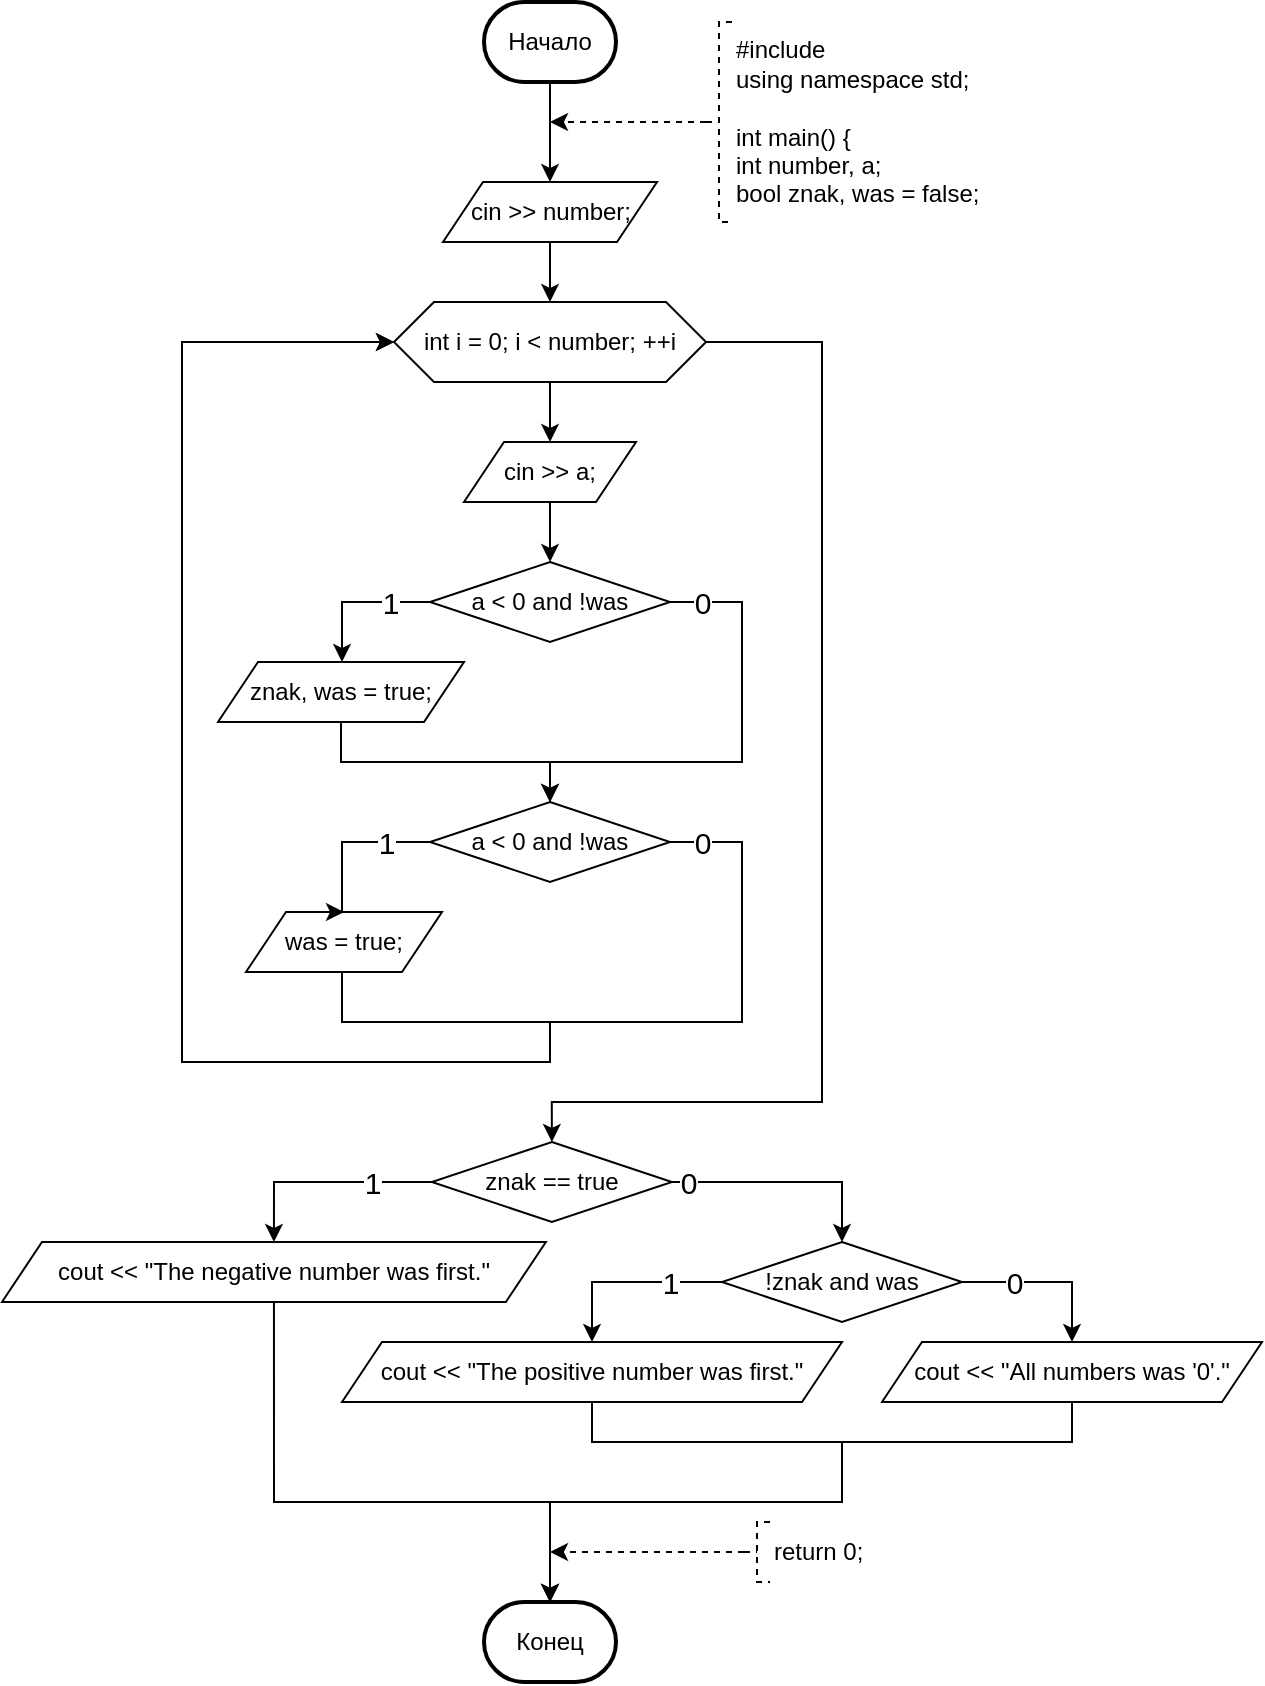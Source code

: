 <mxfile version="15.7.3" type="google"><diagram id="xsp391tZTGYOA6tLJWey" name="Страница 1"><mxGraphModel dx="1663" dy="980" grid="1" gridSize="10" guides="1" tooltips="1" connect="1" arrows="1" fold="1" page="1" pageScale="1" pageWidth="827" pageHeight="1169" math="0" shadow="0"><root><mxCell id="0"/><mxCell id="1" parent="0"/><mxCell id="kN7uQTKNHQ_zYy0ZUEHY-55" style="edgeStyle=orthogonalEdgeStyle;rounded=0;orthogonalLoop=1;jettySize=auto;html=1;entryX=0.5;entryY=0;entryDx=0;entryDy=0;" edge="1" parent="1" source="kN7uQTKNHQ_zYy0ZUEHY-57" target="kN7uQTKNHQ_zYy0ZUEHY-73"><mxGeometry relative="1" as="geometry"/></mxCell><mxCell id="kN7uQTKNHQ_zYy0ZUEHY-103" style="edgeStyle=orthogonalEdgeStyle;rounded=0;orthogonalLoop=1;jettySize=auto;html=1;entryX=0.5;entryY=0;entryDx=0;entryDy=0;fontSize=15;" edge="1" parent="1" source="kN7uQTKNHQ_zYy0ZUEHY-57" target="kN7uQTKNHQ_zYy0ZUEHY-85"><mxGeometry relative="1" as="geometry"><Array as="points"><mxPoint x="560" y="240"/><mxPoint x="560" y="620"/><mxPoint x="425" y="620"/></Array></mxGeometry></mxCell><mxCell id="kN7uQTKNHQ_zYy0ZUEHY-57" value="int i = 0; i &lt; number; ++i" style="shape=hexagon;perimeter=hexagonPerimeter2;whiteSpace=wrap;html=1;fixedSize=1;" vertex="1" parent="1"><mxGeometry x="346" y="220" width="156" height="40" as="geometry"/></mxCell><mxCell id="kN7uQTKNHQ_zYy0ZUEHY-58" value="1" style="edgeStyle=orthogonalEdgeStyle;rounded=0;orthogonalLoop=1;jettySize=auto;html=1;entryX=0.5;entryY=0;entryDx=0;entryDy=0;fontSize=15;" edge="1" parent="1" source="kN7uQTKNHQ_zYy0ZUEHY-59" target="kN7uQTKNHQ_zYy0ZUEHY-63"><mxGeometry x="-0.448" relative="1" as="geometry"><Array as="points"><mxPoint x="320" y="370"/><mxPoint x="320" y="400"/></Array><mxPoint as="offset"/></mxGeometry></mxCell><mxCell id="kN7uQTKNHQ_zYy0ZUEHY-80" value="0" style="edgeStyle=orthogonalEdgeStyle;rounded=0;orthogonalLoop=1;jettySize=auto;html=1;entryX=0.5;entryY=0;entryDx=0;entryDy=0;fontSize=15;" edge="1" parent="1" source="kN7uQTKNHQ_zYy0ZUEHY-59" target="kN7uQTKNHQ_zYy0ZUEHY-82"><mxGeometry x="-0.862" relative="1" as="geometry"><mxPoint x="520" y="450" as="targetPoint"/><Array as="points"><mxPoint x="520" y="370"/><mxPoint x="520" y="450"/><mxPoint x="424" y="450"/></Array><mxPoint as="offset"/></mxGeometry></mxCell><mxCell id="kN7uQTKNHQ_zYy0ZUEHY-59" value="a &lt; 0 and !was" style="rhombus;whiteSpace=wrap;html=1;" vertex="1" parent="1"><mxGeometry x="364" y="350" width="120" height="40" as="geometry"/></mxCell><mxCell id="kN7uQTKNHQ_zYy0ZUEHY-60" value="0" style="edgeStyle=orthogonalEdgeStyle;rounded=0;orthogonalLoop=1;jettySize=auto;html=1;entryX=0;entryY=0.5;entryDx=0;entryDy=0;fontSize=15;exitX=1;exitY=0.5;exitDx=0;exitDy=0;" edge="1" parent="1" source="kN7uQTKNHQ_zYy0ZUEHY-82" target="kN7uQTKNHQ_zYy0ZUEHY-57"><mxGeometry x="-0.964" relative="1" as="geometry"><Array as="points"><mxPoint x="520" y="490"/><mxPoint x="520" y="580"/><mxPoint x="424" y="580"/><mxPoint x="424" y="600"/><mxPoint x="240" y="600"/><mxPoint x="240" y="240"/></Array><mxPoint x="520" y="560" as="sourcePoint"/><mxPoint as="offset"/></mxGeometry></mxCell><mxCell id="kN7uQTKNHQ_zYy0ZUEHY-61" style="edgeStyle=orthogonalEdgeStyle;rounded=0;orthogonalLoop=1;jettySize=auto;html=1;entryX=0;entryY=0.5;entryDx=0;entryDy=0;fontSize=15;exitX=0.5;exitY=1;exitDx=0;exitDy=0;" edge="1" parent="1" source="kN7uQTKNHQ_zYy0ZUEHY-79" target="kN7uQTKNHQ_zYy0ZUEHY-57"><mxGeometry relative="1" as="geometry"><Array as="points"><mxPoint x="320" y="555"/><mxPoint x="320" y="580"/><mxPoint x="424" y="580"/><mxPoint x="424" y="600"/><mxPoint x="240" y="600"/><mxPoint x="240" y="240"/></Array><mxPoint x="327" y="510" as="sourcePoint"/></mxGeometry></mxCell><mxCell id="kN7uQTKNHQ_zYy0ZUEHY-62" style="edgeStyle=orthogonalEdgeStyle;rounded=0;orthogonalLoop=1;jettySize=auto;html=1;fontSize=12;entryX=0.5;entryY=0;entryDx=0;entryDy=0;exitX=0.5;exitY=1;exitDx=0;exitDy=0;" edge="1" parent="1" source="kN7uQTKNHQ_zYy0ZUEHY-63" target="kN7uQTKNHQ_zYy0ZUEHY-82"><mxGeometry relative="1" as="geometry"><mxPoint x="420" y="460" as="targetPoint"/><Array as="points"><mxPoint x="319" y="450"/><mxPoint x="424" y="450"/></Array></mxGeometry></mxCell><mxCell id="kN7uQTKNHQ_zYy0ZUEHY-63" value="znak, was = true;" style="shape=parallelogram;perimeter=parallelogramPerimeter;whiteSpace=wrap;html=1;fixedSize=1;" vertex="1" parent="1"><mxGeometry x="258" y="400" width="123" height="30" as="geometry"/></mxCell><mxCell id="kN7uQTKNHQ_zYy0ZUEHY-64" style="edgeStyle=orthogonalEdgeStyle;rounded=0;orthogonalLoop=1;jettySize=auto;html=1;entryX=0.5;entryY=0;entryDx=0;entryDy=0;" edge="1" parent="1" source="kN7uQTKNHQ_zYy0ZUEHY-65" target="kN7uQTKNHQ_zYy0ZUEHY-67"><mxGeometry relative="1" as="geometry"/></mxCell><mxCell id="kN7uQTKNHQ_zYy0ZUEHY-65" value="Начало" style="strokeWidth=2;html=1;shape=mxgraph.flowchart.terminator;whiteSpace=wrap;" vertex="1" parent="1"><mxGeometry x="391" y="70" width="66" height="40" as="geometry"/></mxCell><mxCell id="kN7uQTKNHQ_zYy0ZUEHY-66" style="edgeStyle=orthogonalEdgeStyle;rounded=0;orthogonalLoop=1;jettySize=auto;html=1;entryX=0.5;entryY=0;entryDx=0;entryDy=0;" edge="1" parent="1" source="kN7uQTKNHQ_zYy0ZUEHY-67" target="kN7uQTKNHQ_zYy0ZUEHY-57"><mxGeometry relative="1" as="geometry"><mxPoint x="424" y="220" as="targetPoint"/></mxGeometry></mxCell><mxCell id="kN7uQTKNHQ_zYy0ZUEHY-67" value="cin &gt;&gt; number;" style="shape=parallelogram;perimeter=parallelogramPerimeter;whiteSpace=wrap;html=1;fixedSize=1;" vertex="1" parent="1"><mxGeometry x="370.5" y="160" width="107" height="30" as="geometry"/></mxCell><mxCell id="kN7uQTKNHQ_zYy0ZUEHY-68" style="edgeStyle=orthogonalEdgeStyle;rounded=0;orthogonalLoop=1;jettySize=auto;html=1;dashed=1;" edge="1" parent="1" source="kN7uQTKNHQ_zYy0ZUEHY-69"><mxGeometry relative="1" as="geometry"><mxPoint x="424.0" y="130.0" as="targetPoint"/><Array as="points"><mxPoint x="476" y="130"/><mxPoint x="476" y="130"/></Array></mxGeometry></mxCell><mxCell id="kN7uQTKNHQ_zYy0ZUEHY-69" value="#include &lt;br&gt;using namespace std;&lt;br&gt;&lt;br&gt;int main() {&lt;br&gt;&#9;int number, a;&lt;br&gt;&#9;bool znak, was = false;" style="strokeWidth=1;html=1;shape=mxgraph.flowchart.annotation_2;align=left;labelPosition=right;pointerEvents=1;dashed=1;" vertex="1" parent="1"><mxGeometry x="502" y="80" width="13" height="100" as="geometry"/></mxCell><mxCell id="kN7uQTKNHQ_zYy0ZUEHY-72" style="edgeStyle=orthogonalEdgeStyle;rounded=0;orthogonalLoop=1;jettySize=auto;html=1;entryX=0.5;entryY=0;entryDx=0;entryDy=0;" edge="1" parent="1" source="kN7uQTKNHQ_zYy0ZUEHY-73" target="kN7uQTKNHQ_zYy0ZUEHY-59"><mxGeometry relative="1" as="geometry"/></mxCell><mxCell id="kN7uQTKNHQ_zYy0ZUEHY-73" value="cin &gt;&gt; a;" style="shape=parallelogram;perimeter=parallelogramPerimeter;whiteSpace=wrap;html=1;fixedSize=1;" vertex="1" parent="1"><mxGeometry x="381" y="290" width="86" height="30" as="geometry"/></mxCell><mxCell id="kN7uQTKNHQ_zYy0ZUEHY-74" style="edgeStyle=orthogonalEdgeStyle;rounded=0;orthogonalLoop=1;jettySize=auto;html=1;entryX=0.5;entryY=0;entryDx=0;entryDy=0;entryPerimeter=0;fontSize=12;exitX=0.5;exitY=1;exitDx=0;exitDy=0;" edge="1" parent="1" source="kN7uQTKNHQ_zYy0ZUEHY-104" target="kN7uQTKNHQ_zYy0ZUEHY-76"><mxGeometry relative="1" as="geometry"><mxPoint x="424" y="890" as="sourcePoint"/><Array as="points"><mxPoint x="685" y="790"/><mxPoint x="570" y="790"/><mxPoint x="570" y="820"/><mxPoint x="424" y="820"/></Array></mxGeometry></mxCell><mxCell id="kN7uQTKNHQ_zYy0ZUEHY-76" value="Конец" style="strokeWidth=2;html=1;shape=mxgraph.flowchart.terminator;whiteSpace=wrap;" vertex="1" parent="1"><mxGeometry x="391" y="870" width="66" height="40" as="geometry"/></mxCell><mxCell id="kN7uQTKNHQ_zYy0ZUEHY-77" style="edgeStyle=orthogonalEdgeStyle;rounded=0;orthogonalLoop=1;jettySize=auto;html=1;exitX=0;exitY=0.5;exitDx=0;exitDy=0;exitPerimeter=0;dashed=1;" edge="1" parent="1" source="kN7uQTKNHQ_zYy0ZUEHY-78"><mxGeometry relative="1" as="geometry"><mxPoint x="424" y="845" as="targetPoint"/><mxPoint x="514" y="920" as="sourcePoint"/></mxGeometry></mxCell><mxCell id="kN7uQTKNHQ_zYy0ZUEHY-78" value="return 0;" style="strokeWidth=1;html=1;shape=mxgraph.flowchart.annotation_2;align=left;labelPosition=right;pointerEvents=1;dashed=1;" vertex="1" parent="1"><mxGeometry x="521" y="830" width="13" height="30" as="geometry"/></mxCell><mxCell id="kN7uQTKNHQ_zYy0ZUEHY-79" value="was = true;" style="shape=parallelogram;perimeter=parallelogramPerimeter;whiteSpace=wrap;html=1;fixedSize=1;fontSize=12;" vertex="1" parent="1"><mxGeometry x="272" y="525" width="98" height="30" as="geometry"/></mxCell><mxCell id="kN7uQTKNHQ_zYy0ZUEHY-81" value="1" style="edgeStyle=orthogonalEdgeStyle;rounded=0;orthogonalLoop=1;jettySize=auto;html=1;entryX=0.5;entryY=0;entryDx=0;entryDy=0;fontSize=15;" edge="1" parent="1" source="kN7uQTKNHQ_zYy0ZUEHY-82" target="kN7uQTKNHQ_zYy0ZUEHY-79"><mxGeometry x="-0.448" relative="1" as="geometry"><Array as="points"><mxPoint x="320" y="490"/><mxPoint x="320" y="525"/></Array><mxPoint as="offset"/><mxPoint x="323.5" y="525" as="targetPoint"/></mxGeometry></mxCell><mxCell id="kN7uQTKNHQ_zYy0ZUEHY-82" value="a &lt; 0 and !was" style="rhombus;whiteSpace=wrap;html=1;" vertex="1" parent="1"><mxGeometry x="364" y="470" width="120" height="40" as="geometry"/></mxCell><mxCell id="kN7uQTKNHQ_zYy0ZUEHY-83" value="1" style="edgeStyle=orthogonalEdgeStyle;rounded=0;orthogonalLoop=1;jettySize=auto;html=1;entryX=0.5;entryY=0;entryDx=0;entryDy=0;fontSize=15;" edge="1" parent="1" source="kN7uQTKNHQ_zYy0ZUEHY-85" target="kN7uQTKNHQ_zYy0ZUEHY-87"><mxGeometry x="-0.448" relative="1" as="geometry"><Array as="points"><mxPoint x="286" y="660"/></Array><mxPoint as="offset"/></mxGeometry></mxCell><mxCell id="kN7uQTKNHQ_zYy0ZUEHY-84" value="0" style="edgeStyle=orthogonalEdgeStyle;rounded=0;orthogonalLoop=1;jettySize=auto;html=1;entryX=0.5;entryY=0;entryDx=0;entryDy=0;fontSize=15;" edge="1" parent="1" source="kN7uQTKNHQ_zYy0ZUEHY-85" target="kN7uQTKNHQ_zYy0ZUEHY-90"><mxGeometry x="-0.862" relative="1" as="geometry"><mxPoint x="424.94" y="760" as="targetPoint"/><Array as="points"><mxPoint x="570" y="660"/></Array><mxPoint as="offset"/></mxGeometry></mxCell><mxCell id="kN7uQTKNHQ_zYy0ZUEHY-85" value="znak == true" style="rhombus;whiteSpace=wrap;html=1;" vertex="1" parent="1"><mxGeometry x="364.94" y="640" width="120" height="40" as="geometry"/></mxCell><mxCell id="kN7uQTKNHQ_zYy0ZUEHY-86" style="edgeStyle=orthogonalEdgeStyle;rounded=0;orthogonalLoop=1;jettySize=auto;html=1;fontSize=12;exitX=0.5;exitY=1;exitDx=0;exitDy=0;entryX=0.5;entryY=0;entryDx=0;entryDy=0;entryPerimeter=0;" edge="1" parent="1" source="kN7uQTKNHQ_zYy0ZUEHY-87" target="kN7uQTKNHQ_zYy0ZUEHY-76"><mxGeometry relative="1" as="geometry"><mxPoint x="286" y="820" as="targetPoint"/><Array as="points"><mxPoint x="286" y="820"/><mxPoint x="424" y="820"/></Array></mxGeometry></mxCell><mxCell id="kN7uQTKNHQ_zYy0ZUEHY-87" value="cout &lt;&lt; &quot;The negative number was first.&quot;" style="shape=parallelogram;perimeter=parallelogramPerimeter;whiteSpace=wrap;html=1;fixedSize=1;" vertex="1" parent="1"><mxGeometry x="150" y="690" width="271.94" height="30" as="geometry"/></mxCell><mxCell id="kN7uQTKNHQ_zYy0ZUEHY-88" value="1" style="edgeStyle=orthogonalEdgeStyle;rounded=0;orthogonalLoop=1;jettySize=auto;html=1;entryX=0.5;entryY=0;entryDx=0;entryDy=0;fontSize=15;" edge="1" parent="1" source="kN7uQTKNHQ_zYy0ZUEHY-90" target="kN7uQTKNHQ_zYy0ZUEHY-92"><mxGeometry x="-0.448" relative="1" as="geometry"><Array as="points"><mxPoint x="445" y="710"/></Array><mxPoint as="offset"/></mxGeometry></mxCell><mxCell id="kN7uQTKNHQ_zYy0ZUEHY-89" value="0" style="edgeStyle=orthogonalEdgeStyle;rounded=0;orthogonalLoop=1;jettySize=auto;html=1;entryX=0.5;entryY=0;entryDx=0;entryDy=0;fontSize=15;" edge="1" parent="1" source="kN7uQTKNHQ_zYy0ZUEHY-90" target="kN7uQTKNHQ_zYy0ZUEHY-104"><mxGeometry x="-0.392" relative="1" as="geometry"><mxPoint x="576" y="810" as="targetPoint"/><Array as="points"><mxPoint x="685" y="710"/></Array><mxPoint as="offset"/></mxGeometry></mxCell><mxCell id="kN7uQTKNHQ_zYy0ZUEHY-90" value="!znak and was" style="rhombus;whiteSpace=wrap;html=1;" vertex="1" parent="1"><mxGeometry x="510" y="690" width="120" height="40" as="geometry"/></mxCell><mxCell id="kN7uQTKNHQ_zYy0ZUEHY-91" style="edgeStyle=orthogonalEdgeStyle;rounded=0;orthogonalLoop=1;jettySize=auto;html=1;fontSize=12;entryX=0.5;entryY=0;entryDx=0;entryDy=0;exitX=0.5;exitY=1;exitDx=0;exitDy=0;entryPerimeter=0;" edge="1" parent="1" source="kN7uQTKNHQ_zYy0ZUEHY-92" target="kN7uQTKNHQ_zYy0ZUEHY-76"><mxGeometry relative="1" as="geometry"><mxPoint x="576" y="810" as="targetPoint"/><Array as="points"><mxPoint x="445" y="790"/><mxPoint x="570" y="790"/><mxPoint x="570" y="820"/><mxPoint x="424" y="820"/></Array><mxPoint x="446" y="780" as="sourcePoint"/></mxGeometry></mxCell><mxCell id="kN7uQTKNHQ_zYy0ZUEHY-92" value="cout &lt;&lt; &quot;The positive number was first.&quot;" style="shape=parallelogram;perimeter=parallelogramPerimeter;whiteSpace=wrap;html=1;fixedSize=1;" vertex="1" parent="1"><mxGeometry x="320" y="740" width="250" height="30" as="geometry"/></mxCell><mxCell id="kN7uQTKNHQ_zYy0ZUEHY-104" value="cout &lt;&lt; &quot;All numbers was '0'.&quot;" style="shape=parallelogram;perimeter=parallelogramPerimeter;whiteSpace=wrap;html=1;fixedSize=1;" vertex="1" parent="1"><mxGeometry x="590" y="740" width="190" height="30" as="geometry"/></mxCell></root></mxGraphModel></diagram></mxfile>